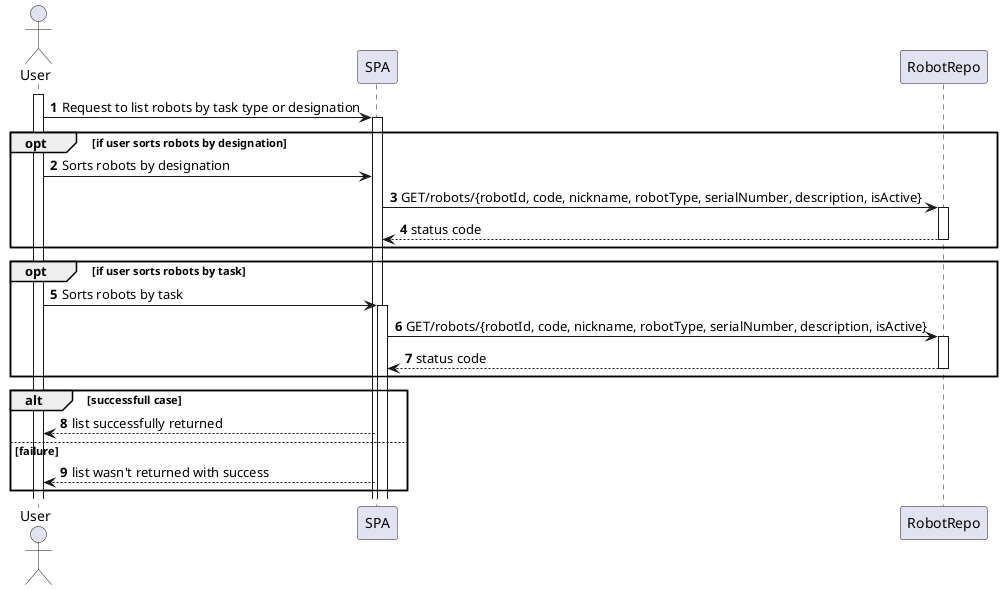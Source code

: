 @startuml
autonumber

Actor User
activate User
User -> SPA : Request to list robots by task type or designation
activate SPA

opt if user sorts robots by designation
User -> SPA : Sorts robots by designation

SPA -> RobotRepo : GET/robots/{robotId, code, nickname, robotType, serialNumber, description, isActive}
activate RobotRepo

RobotRepo --> SPA : status code
deactivate RobotRepo
end 

opt if user sorts robots by task 
User -> SPA : Sorts robots by task
activate SPA

SPA -> RobotRepo : GET/robots/{robotId, code, nickname, robotType, serialNumber, description, isActive}
activate RobotRepo

RobotRepo --> SPA : status code
deactivate RobotRepo
end


alt successfull case
    SPA --> User : list successfully returned
else failure
    SPA --> User : list wasn't returned with success
end

@enduml